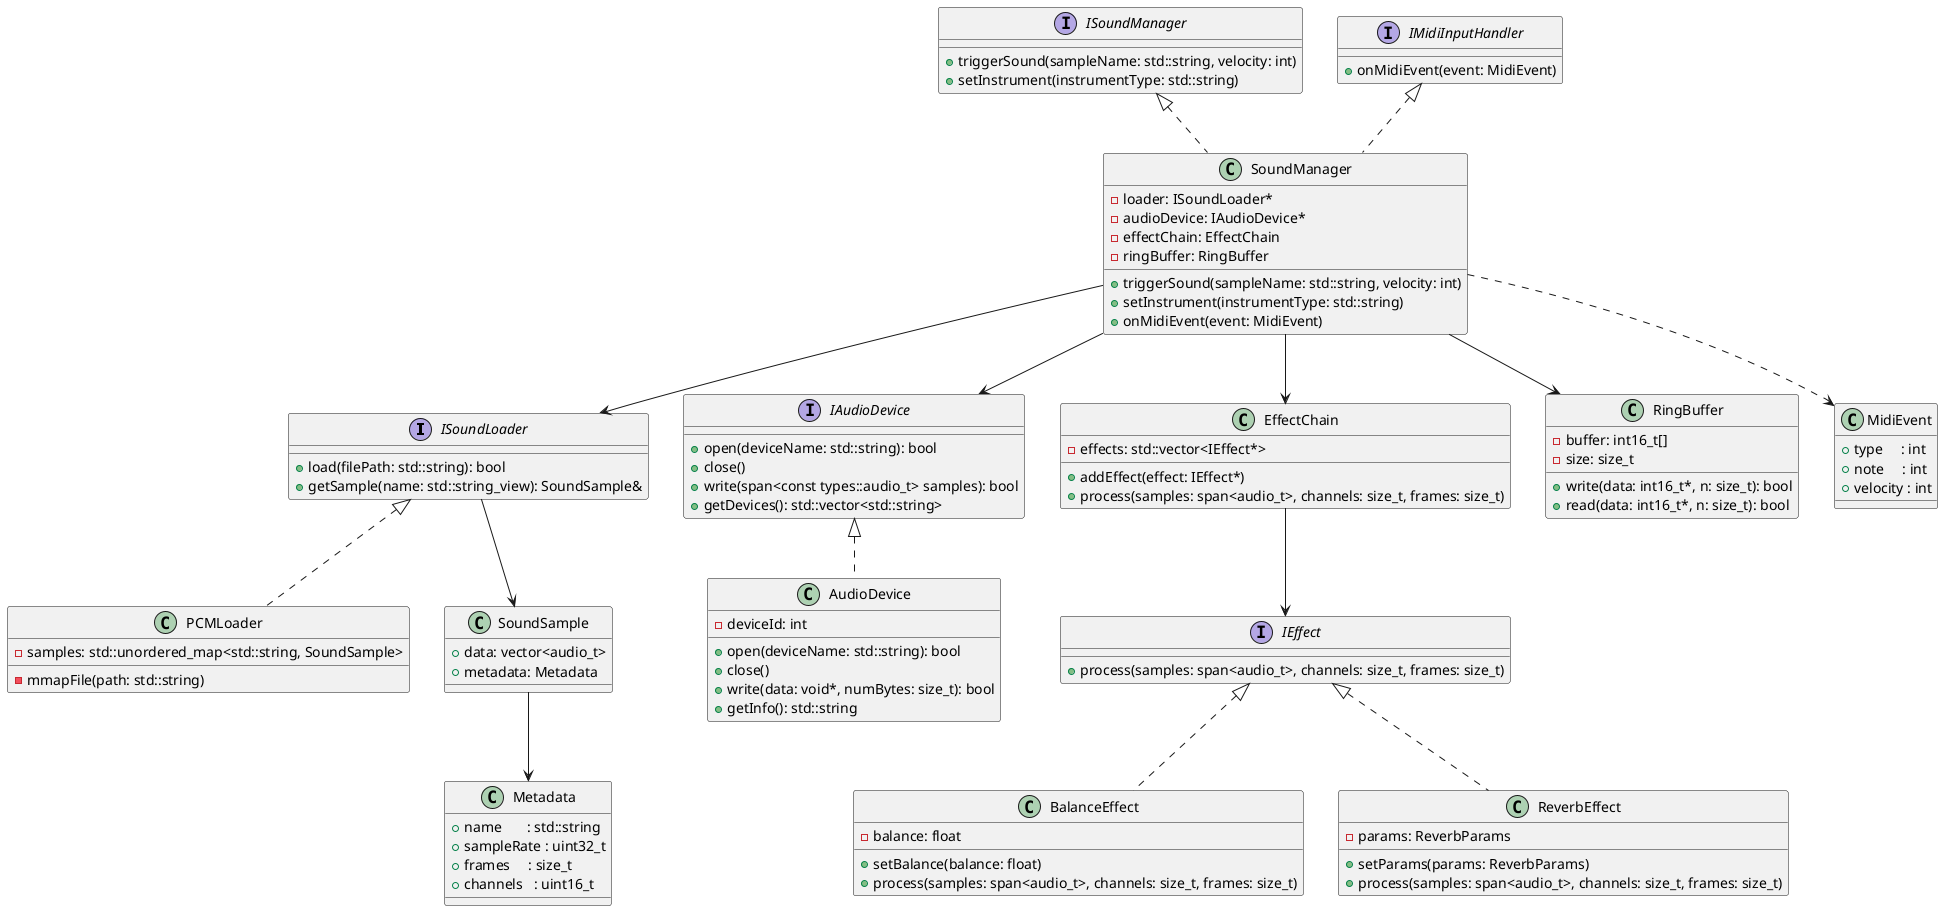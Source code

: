 @startuml
' ====== Interfaces ======
interface ISoundLoader {
    +load(filePath: std::string): bool
    +getSample(name: std::string_view): SoundSample&
}

interface ISoundManager {
    +triggerSound(sampleName: std::string, velocity: int)
    +setInstrument(instrumentType: std::string)
}

interface IAudioDevice {
    +open(deviceName: std::string): bool
    +close()
    +write(span<const types::audio_t> samples): bool
    +getDevices(): std::vector<std::string>
}

interface IMidiInputHandler {
    +onMidiEvent(event: MidiEvent)
}

interface IEffect {
    +process(samples: span<audio_t>, channels: size_t, frames: size_t)
}

' ====== Concrete Classes ======
class PCMLoader implements ISoundLoader {
    -mmapFile(path: std::string)
    -samples: std::unordered_map<std::string, SoundSample>
}

class SoundSample {
    +data: vector<audio_t>
    +metadata: Metadata
}

class SoundManager implements ISoundManager, IMidiInputHandler {
    -loader: ISoundLoader*
    -audioDevice: IAudioDevice*
    -effectChain: EffectChain
    -ringBuffer: RingBuffer
    +triggerSound(sampleName: std::string, velocity: int)
    +setInstrument(instrumentType: std::string)
    +onMidiEvent(event: MidiEvent)
}

class AudioDevice implements IAudioDevice {
    -deviceId: int
    +open(deviceName: std::string): bool
    +close()
    +write(data: void*, numBytes: size_t): bool
    +getInfo(): std::string
}

class EffectChain {
    -effects: std::vector<IEffect*>
    +addEffect(effect: IEffect*)
    +process(samples: span<audio_t>, channels: size_t, frames: size_t)
}

class BalanceEffect implements IEffect {
    -balance: float
    +setBalance(balance: float)
    +process(samples: span<audio_t>, channels: size_t, frames: size_t)
}

class ReverbEffect implements IEffect {
    -params: ReverbParams
    +setParams(params: ReverbParams)
    +process(samples: span<audio_t>, channels: size_t, frames: size_t)
}

class RingBuffer {
    -buffer: int16_t[]
    -size: size_t
    +write(data: int16_t*, n: size_t): bool
    +read(data: int16_t*, n: size_t): bool
}

class Metadata {
    +name       : std::string
    +sampleRate : uint32_t
    +frames     : size_t
    +channels   : uint16_t
}

class MidiEvent {
    +type     : int
    +note     : int
    +velocity : int
}

' ====== Relationships ======
SoundManager --> ISoundLoader
SoundManager --> IAudioDevice
SoundManager --> EffectChain
SoundManager --> RingBuffer
EffectChain --> IEffect
ISoundLoader --> SoundSample
SoundSample --> Metadata
SoundManager ..> MidiEvent
@enduml
